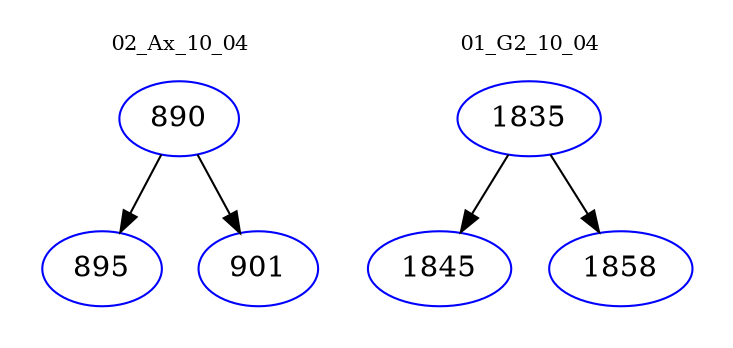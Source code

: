 digraph{
subgraph cluster_0 {
color = white
label = "02_Ax_10_04";
fontsize=10;
T0_890 [label="890", color="blue"]
T0_890 -> T0_895 [color="black"]
T0_895 [label="895", color="blue"]
T0_890 -> T0_901 [color="black"]
T0_901 [label="901", color="blue"]
}
subgraph cluster_1 {
color = white
label = "01_G2_10_04";
fontsize=10;
T1_1835 [label="1835", color="blue"]
T1_1835 -> T1_1845 [color="black"]
T1_1845 [label="1845", color="blue"]
T1_1835 -> T1_1858 [color="black"]
T1_1858 [label="1858", color="blue"]
}
}
